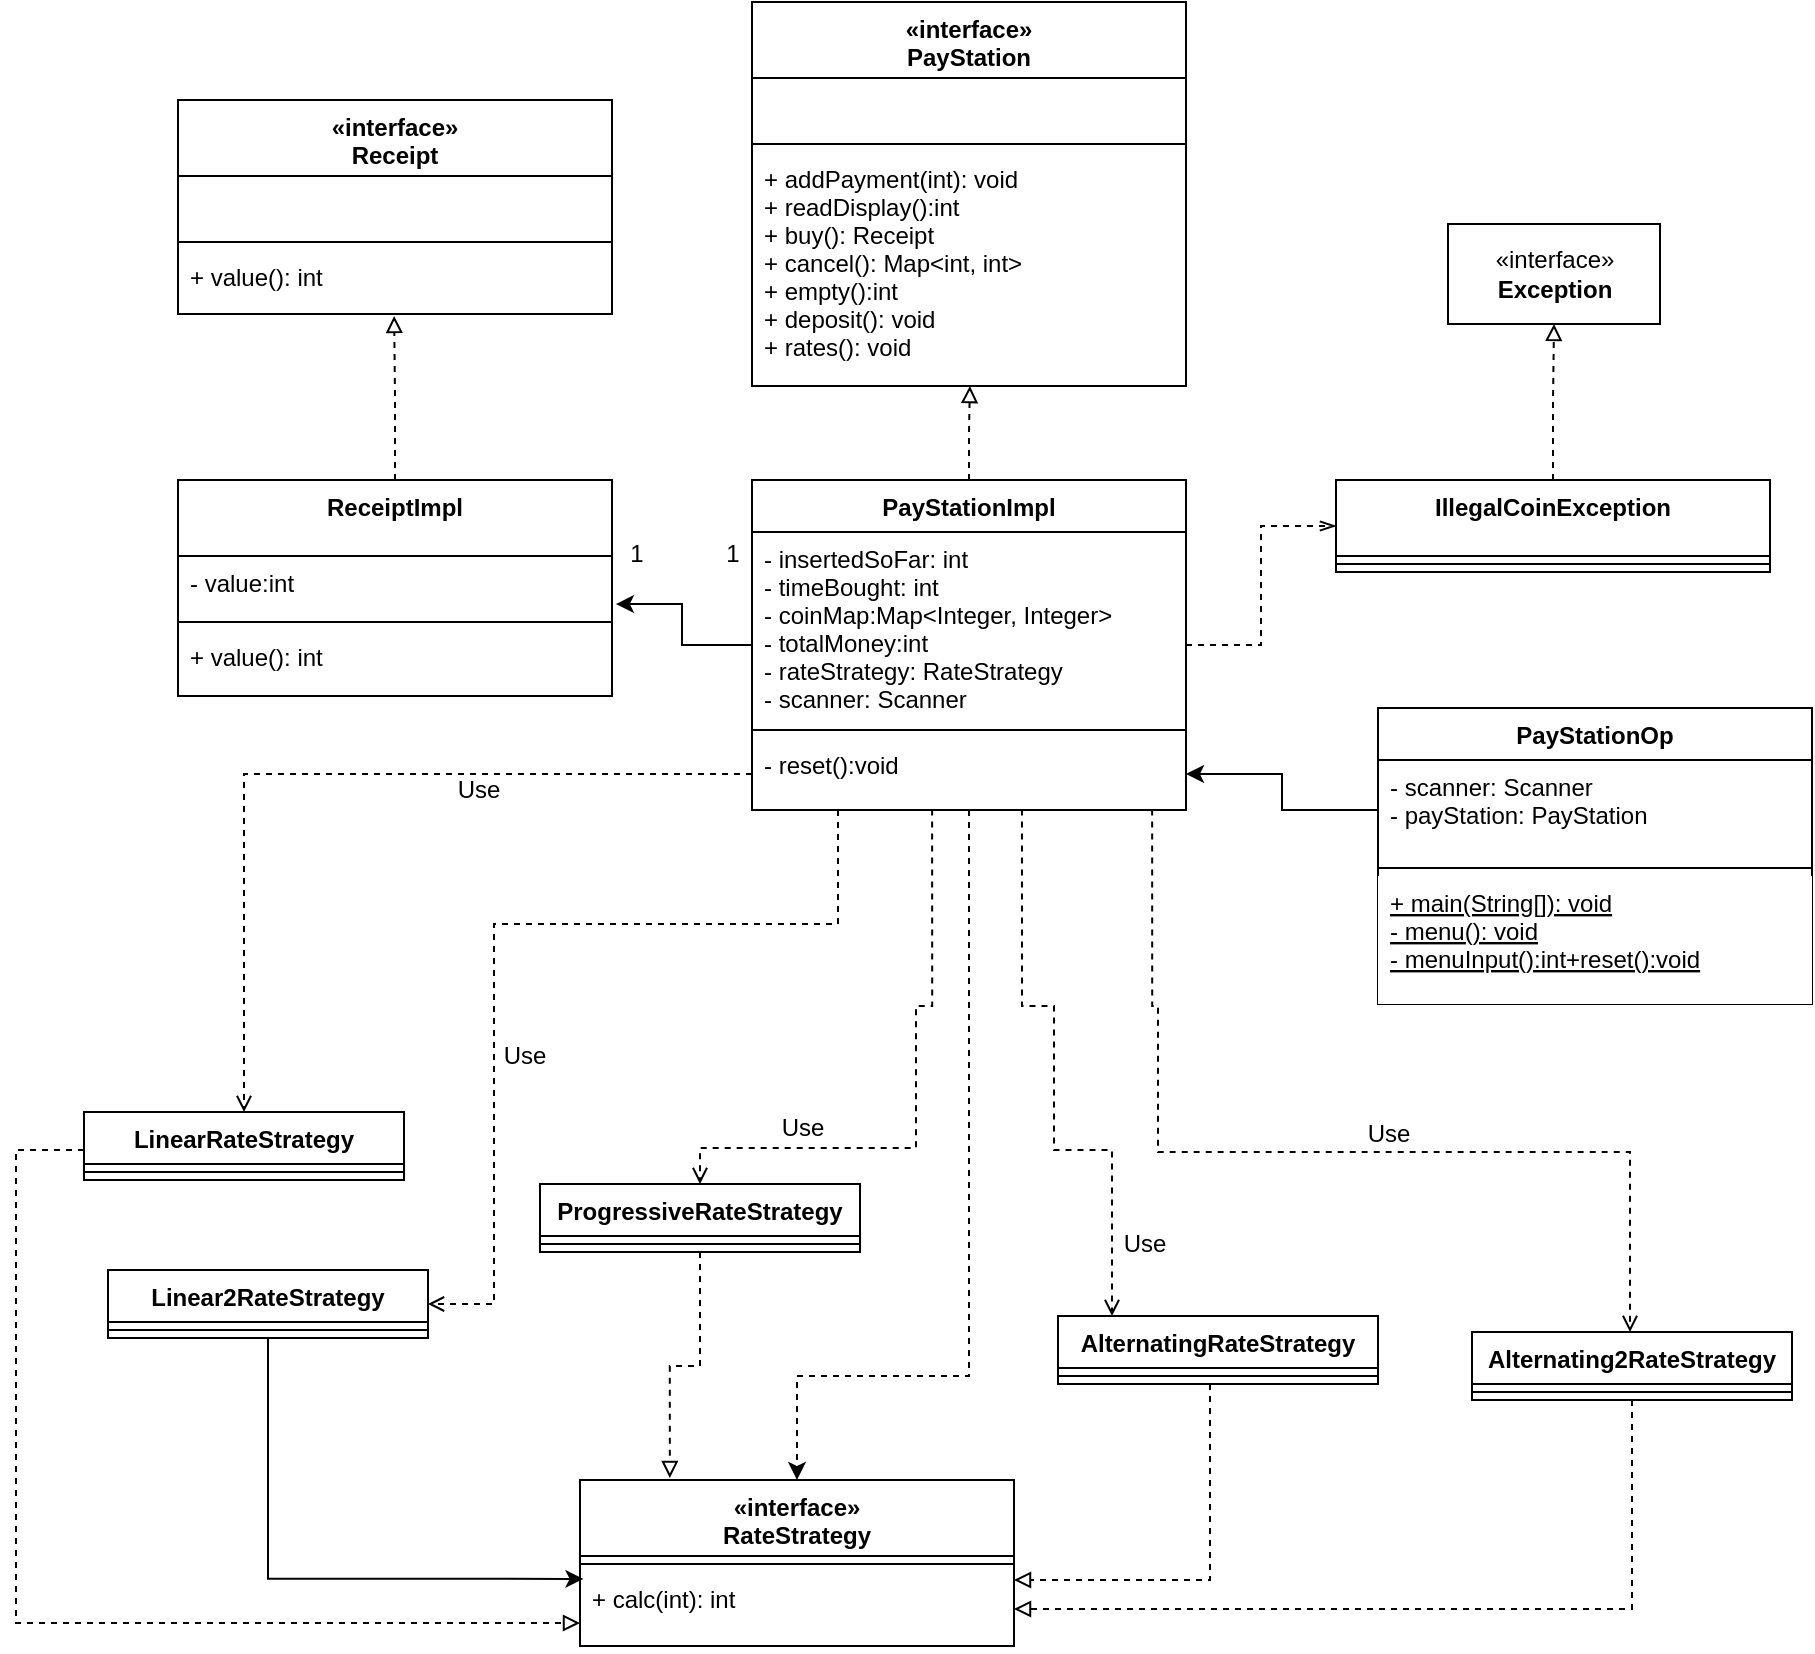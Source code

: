 <mxfile version="26.0.11">
  <diagram id="5pTPnk4X15udIdV0EkQY" name="Page-1">
    <mxGraphModel dx="2117" dy="1024" grid="0" gridSize="10" guides="1" tooltips="1" connect="1" arrows="1" fold="1" page="0" pageScale="1" pageWidth="850" pageHeight="1100" math="0" shadow="0">
      <root>
        <mxCell id="0" />
        <mxCell id="1" parent="0" />
        <mxCell id="8iII8IrtHj4zT02Lu7h3-1" value="«interface»&#xa;PayStation" style="swimlane;fontStyle=1;align=center;verticalAlign=top;childLayout=stackLayout;horizontal=1;startSize=38;horizontalStack=0;resizeParent=1;resizeParentMax=0;resizeLast=0;collapsible=1;marginBottom=0;hachureGap=4;" parent="1" vertex="1">
          <mxGeometry x="426" y="89" width="217" height="192" as="geometry" />
        </mxCell>
        <mxCell id="8iII8IrtHj4zT02Lu7h3-2" value=" &#xa;" style="text;strokeColor=none;fillColor=none;align=left;verticalAlign=top;spacingLeft=4;spacingRight=4;overflow=hidden;rotatable=0;points=[[0,0.5],[1,0.5]];portConstraint=eastwest;hachureGap=4;" parent="8iII8IrtHj4zT02Lu7h3-1" vertex="1">
          <mxGeometry y="38" width="217" height="29" as="geometry" />
        </mxCell>
        <mxCell id="8iII8IrtHj4zT02Lu7h3-3" value="" style="line;strokeWidth=1;fillColor=none;align=left;verticalAlign=middle;spacingTop=-1;spacingLeft=3;spacingRight=3;rotatable=0;labelPosition=right;points=[];portConstraint=eastwest;hachureGap=4;" parent="8iII8IrtHj4zT02Lu7h3-1" vertex="1">
          <mxGeometry y="67" width="217" height="8" as="geometry" />
        </mxCell>
        <mxCell id="8iII8IrtHj4zT02Lu7h3-4" value="+ addPayment(int): void&#xa;+ readDisplay():int&#xa;+ buy(): Receipt&#xa;+ cancel(): Map&lt;int, int&gt;&#xa;+ empty():int&#xa;+ deposit(): void&#xa;+ rates(): void&#xa;" style="text;strokeColor=none;fillColor=none;align=left;verticalAlign=top;spacingLeft=4;spacingRight=4;overflow=hidden;rotatable=0;points=[[0,0.5],[1,0.5]];portConstraint=eastwest;hachureGap=4;" parent="8iII8IrtHj4zT02Lu7h3-1" vertex="1">
          <mxGeometry y="75" width="217" height="117" as="geometry" />
        </mxCell>
        <mxCell id="D4UEPr_kbto4Egsa2P8d-41" style="edgeStyle=orthogonalEdgeStyle;rounded=0;orthogonalLoop=1;jettySize=auto;html=1;entryX=0.5;entryY=0;entryDx=0;entryDy=0;dashed=1;" edge="1" parent="1" source="8iII8IrtHj4zT02Lu7h3-5" target="eepXHNa1NFzo9ST1N9Kp-25">
          <mxGeometry relative="1" as="geometry">
            <Array as="points">
              <mxPoint x="535" y="776" />
              <mxPoint x="449" y="776" />
            </Array>
          </mxGeometry>
        </mxCell>
        <mxCell id="D4UEPr_kbto4Egsa2P8d-50" style="edgeStyle=orthogonalEdgeStyle;rounded=0;orthogonalLoop=1;jettySize=auto;html=1;entryX=0;entryY=0.5;entryDx=0;entryDy=0;dashed=1;endArrow=openThin;endFill=0;" edge="1" parent="1" source="8iII8IrtHj4zT02Lu7h3-5" target="8iII8IrtHj4zT02Lu7h3-21">
          <mxGeometry relative="1" as="geometry" />
        </mxCell>
        <mxCell id="8iII8IrtHj4zT02Lu7h3-5" value="PayStationImpl" style="swimlane;fontStyle=1;align=center;verticalAlign=top;childLayout=stackLayout;horizontal=1;startSize=26;horizontalStack=0;resizeParent=1;resizeParentMax=0;resizeLast=0;collapsible=1;marginBottom=0;hachureGap=4;" parent="1" vertex="1">
          <mxGeometry x="426" y="328" width="217" height="165" as="geometry" />
        </mxCell>
        <mxCell id="8iII8IrtHj4zT02Lu7h3-6" value="- insertedSoFar: int&#xa;- timeBought: int&#xa;- coinMap:Map&lt;Integer, Integer&gt;&#xa;- totalMoney:int&#xa;- rateStrategy: RateStrategy&#xa;- scanner: Scanner" style="text;strokeColor=none;fillColor=none;align=left;verticalAlign=top;spacingLeft=4;spacingRight=4;overflow=hidden;rotatable=0;points=[[0,0.5],[1,0.5]];portConstraint=eastwest;hachureGap=4;" parent="8iII8IrtHj4zT02Lu7h3-5" vertex="1">
          <mxGeometry y="26" width="217" height="95" as="geometry" />
        </mxCell>
        <mxCell id="8iII8IrtHj4zT02Lu7h3-7" value="" style="line;strokeWidth=1;fillColor=none;align=left;verticalAlign=middle;spacingTop=-1;spacingLeft=3;spacingRight=3;rotatable=0;labelPosition=right;points=[];portConstraint=eastwest;hachureGap=4;" parent="8iII8IrtHj4zT02Lu7h3-5" vertex="1">
          <mxGeometry y="121" width="217" height="8" as="geometry" />
        </mxCell>
        <mxCell id="8iII8IrtHj4zT02Lu7h3-8" value="- reset():void&#xa;" style="text;strokeColor=none;fillColor=none;align=left;verticalAlign=top;spacingLeft=4;spacingRight=4;overflow=hidden;rotatable=0;points=[[0,0.5],[1,0.5]];portConstraint=eastwest;hachureGap=4;" parent="8iII8IrtHj4zT02Lu7h3-5" vertex="1">
          <mxGeometry y="129" width="217" height="36" as="geometry" />
        </mxCell>
        <mxCell id="8iII8IrtHj4zT02Lu7h3-10" value="«interface»&#xa;Receipt" style="swimlane;fontStyle=1;align=center;verticalAlign=top;childLayout=stackLayout;horizontal=1;startSize=38;horizontalStack=0;resizeParent=1;resizeParentMax=0;resizeLast=0;collapsible=1;marginBottom=0;hachureGap=4;" parent="1" vertex="1">
          <mxGeometry x="139" y="138" width="217" height="107" as="geometry" />
        </mxCell>
        <mxCell id="8iII8IrtHj4zT02Lu7h3-11" value=" &#xa;" style="text;strokeColor=none;fillColor=none;align=left;verticalAlign=top;spacingLeft=4;spacingRight=4;overflow=hidden;rotatable=0;points=[[0,0.5],[1,0.5]];portConstraint=eastwest;hachureGap=4;" parent="8iII8IrtHj4zT02Lu7h3-10" vertex="1">
          <mxGeometry y="38" width="217" height="29" as="geometry" />
        </mxCell>
        <mxCell id="8iII8IrtHj4zT02Lu7h3-12" value="" style="line;strokeWidth=1;fillColor=none;align=left;verticalAlign=middle;spacingTop=-1;spacingLeft=3;spacingRight=3;rotatable=0;labelPosition=right;points=[];portConstraint=eastwest;hachureGap=4;" parent="8iII8IrtHj4zT02Lu7h3-10" vertex="1">
          <mxGeometry y="67" width="217" height="8" as="geometry" />
        </mxCell>
        <mxCell id="8iII8IrtHj4zT02Lu7h3-13" value="+ value(): int" style="text;strokeColor=none;fillColor=none;align=left;verticalAlign=top;spacingLeft=4;spacingRight=4;overflow=hidden;rotatable=0;points=[[0,0.5],[1,0.5]];portConstraint=eastwest;hachureGap=4;" parent="8iII8IrtHj4zT02Lu7h3-10" vertex="1">
          <mxGeometry y="75" width="217" height="32" as="geometry" />
        </mxCell>
        <mxCell id="8iII8IrtHj4zT02Lu7h3-14" value="ReceiptImpl" style="swimlane;fontStyle=1;align=center;verticalAlign=top;childLayout=stackLayout;horizontal=1;startSize=38;horizontalStack=0;resizeParent=1;resizeParentMax=0;resizeLast=0;collapsible=1;marginBottom=0;hachureGap=4;" parent="1" vertex="1">
          <mxGeometry x="139" y="328" width="217" height="108" as="geometry" />
        </mxCell>
        <mxCell id="8iII8IrtHj4zT02Lu7h3-15" value="- value:int" style="text;strokeColor=none;fillColor=none;align=left;verticalAlign=top;spacingLeft=4;spacingRight=4;overflow=hidden;rotatable=0;points=[[0,0.5],[1,0.5]];portConstraint=eastwest;hachureGap=4;" parent="8iII8IrtHj4zT02Lu7h3-14" vertex="1">
          <mxGeometry y="38" width="217" height="29" as="geometry" />
        </mxCell>
        <mxCell id="8iII8IrtHj4zT02Lu7h3-16" value="" style="line;strokeWidth=1;fillColor=none;align=left;verticalAlign=middle;spacingTop=-1;spacingLeft=3;spacingRight=3;rotatable=0;labelPosition=right;points=[];portConstraint=eastwest;hachureGap=4;" parent="8iII8IrtHj4zT02Lu7h3-14" vertex="1">
          <mxGeometry y="67" width="217" height="8" as="geometry" />
        </mxCell>
        <mxCell id="8iII8IrtHj4zT02Lu7h3-17" value="+ value(): int" style="text;strokeColor=none;fillColor=none;align=left;verticalAlign=top;spacingLeft=4;spacingRight=4;overflow=hidden;rotatable=0;points=[[0,0.5],[1,0.5]];portConstraint=eastwest;hachureGap=4;" parent="8iII8IrtHj4zT02Lu7h3-14" vertex="1">
          <mxGeometry y="75" width="217" height="33" as="geometry" />
        </mxCell>
        <mxCell id="8iII8IrtHj4zT02Lu7h3-20" value="«interface»&lt;br&gt;&lt;div&gt;&lt;b&gt;Exception&lt;/b&gt;&lt;/div&gt;" style="html=1;hachureGap=4;" parent="1" vertex="1">
          <mxGeometry x="774" y="200" width="106" height="50" as="geometry" />
        </mxCell>
        <mxCell id="D4UEPr_kbto4Egsa2P8d-37" style="edgeStyle=orthogonalEdgeStyle;rounded=0;orthogonalLoop=1;jettySize=auto;html=1;entryX=0.5;entryY=1;entryDx=0;entryDy=0;dashed=1;endArrow=block;endFill=0;" edge="1" parent="1" source="8iII8IrtHj4zT02Lu7h3-21" target="8iII8IrtHj4zT02Lu7h3-20">
          <mxGeometry relative="1" as="geometry" />
        </mxCell>
        <mxCell id="8iII8IrtHj4zT02Lu7h3-21" value="IllegalCoinException" style="swimlane;fontStyle=1;align=center;verticalAlign=top;childLayout=stackLayout;horizontal=1;startSize=38;horizontalStack=0;resizeParent=1;resizeParentMax=0;resizeLast=0;collapsible=1;marginBottom=0;hachureGap=4;" parent="1" vertex="1">
          <mxGeometry x="718" y="328" width="217" height="46" as="geometry" />
        </mxCell>
        <mxCell id="8iII8IrtHj4zT02Lu7h3-23" value="" style="line;strokeWidth=1;fillColor=none;align=left;verticalAlign=middle;spacingTop=-1;spacingLeft=3;spacingRight=3;rotatable=0;labelPosition=right;points=[];portConstraint=eastwest;hachureGap=4;" parent="8iII8IrtHj4zT02Lu7h3-21" vertex="1">
          <mxGeometry y="38" width="217" height="8" as="geometry" />
        </mxCell>
        <mxCell id="8iII8IrtHj4zT02Lu7h3-28" value="1" style="text;html=1;align=center;verticalAlign=middle;resizable=0;points=[];autosize=1;strokeColor=none;fillColor=none;hachureGap=4;" parent="1" vertex="1">
          <mxGeometry x="359" y="356" width="17" height="18" as="geometry" />
        </mxCell>
        <mxCell id="8iII8IrtHj4zT02Lu7h3-29" value="1" style="text;html=1;align=center;verticalAlign=middle;resizable=0;points=[];autosize=1;strokeColor=none;fillColor=none;hachureGap=4;" parent="1" vertex="1">
          <mxGeometry x="407" y="356" width="17" height="18" as="geometry" />
        </mxCell>
        <mxCell id="eepXHNa1NFzo9ST1N9Kp-21" value="PayStationOp" style="swimlane;fontStyle=1;align=center;verticalAlign=top;childLayout=stackLayout;horizontal=1;startSize=26;horizontalStack=0;resizeParent=1;resizeParentMax=0;resizeLast=0;collapsible=1;marginBottom=0;hachureGap=4;" parent="1" vertex="1">
          <mxGeometry x="739" y="442" width="217" height="148" as="geometry" />
        </mxCell>
        <mxCell id="eepXHNa1NFzo9ST1N9Kp-22" value="- scanner: Scanner&#xa;- payStation: PayStation" style="text;strokeColor=none;fillColor=none;align=left;verticalAlign=top;spacingLeft=4;spacingRight=4;overflow=hidden;rotatable=0;points=[[0,0.5],[1,0.5]];portConstraint=eastwest;hachureGap=4;" parent="eepXHNa1NFzo9ST1N9Kp-21" vertex="1">
          <mxGeometry y="26" width="217" height="50" as="geometry" />
        </mxCell>
        <mxCell id="eepXHNa1NFzo9ST1N9Kp-23" value="" style="line;strokeWidth=1;fillColor=none;align=left;verticalAlign=middle;spacingTop=-1;spacingLeft=3;spacingRight=3;rotatable=0;labelPosition=right;points=[];portConstraint=eastwest;hachureGap=4;" parent="eepXHNa1NFzo9ST1N9Kp-21" vertex="1">
          <mxGeometry y="76" width="217" height="8" as="geometry" />
        </mxCell>
        <mxCell id="eepXHNa1NFzo9ST1N9Kp-24" value="+ main(String[]): void&#xa;- menu(): void&#xa;- menuInput():int+reset():void" style="text;strokeColor=none;fillColor=default;align=left;verticalAlign=top;spacingLeft=4;spacingRight=4;overflow=hidden;rotatable=0;points=[[0,0.5],[1,0.5]];portConstraint=eastwest;hachureGap=4;fontStyle=4" parent="eepXHNa1NFzo9ST1N9Kp-21" vertex="1">
          <mxGeometry y="84" width="217" height="64" as="geometry" />
        </mxCell>
        <mxCell id="eepXHNa1NFzo9ST1N9Kp-25" value="«interface»&#xa;RateStrategy" style="swimlane;fontStyle=1;align=center;verticalAlign=top;childLayout=stackLayout;horizontal=1;startSize=38;horizontalStack=0;resizeParent=1;resizeParentMax=0;resizeLast=0;collapsible=1;marginBottom=0;hachureGap=4;" parent="1" vertex="1">
          <mxGeometry x="340" y="828" width="217" height="83" as="geometry" />
        </mxCell>
        <mxCell id="eepXHNa1NFzo9ST1N9Kp-27" value="" style="line;strokeWidth=1;fillColor=none;align=left;verticalAlign=middle;spacingTop=-1;spacingLeft=3;spacingRight=3;rotatable=0;labelPosition=right;points=[];portConstraint=eastwest;hachureGap=4;" parent="eepXHNa1NFzo9ST1N9Kp-25" vertex="1">
          <mxGeometry y="38" width="217" height="8" as="geometry" />
        </mxCell>
        <mxCell id="eepXHNa1NFzo9ST1N9Kp-28" value="+ calc(int): int" style="text;strokeColor=none;fillColor=none;align=left;verticalAlign=top;spacingLeft=4;spacingRight=4;overflow=hidden;rotatable=0;points=[[0,0.5],[1,0.5]];portConstraint=eastwest;hachureGap=4;" parent="eepXHNa1NFzo9ST1N9Kp-25" vertex="1">
          <mxGeometry y="46" width="217" height="37" as="geometry" />
        </mxCell>
        <mxCell id="D4UEPr_kbto4Egsa2P8d-10" value="ProgressiveRateStrategy" style="swimlane;fontStyle=1;align=center;verticalAlign=top;childLayout=stackLayout;horizontal=1;startSize=26;horizontalStack=0;resizeParent=1;resizeParentMax=0;resizeLast=0;collapsible=1;marginBottom=0;whiteSpace=wrap;html=1;" vertex="1" parent="1">
          <mxGeometry x="320" y="680" width="160" height="34" as="geometry">
            <mxRectangle x="320" y="680" width="168" height="26" as="alternateBounds" />
          </mxGeometry>
        </mxCell>
        <mxCell id="D4UEPr_kbto4Egsa2P8d-12" value="" style="line;strokeWidth=1;fillColor=none;align=left;verticalAlign=middle;spacingTop=-1;spacingLeft=3;spacingRight=3;rotatable=0;labelPosition=right;points=[];portConstraint=eastwest;strokeColor=inherit;" vertex="1" parent="D4UEPr_kbto4Egsa2P8d-10">
          <mxGeometry y="26" width="160" height="8" as="geometry" />
        </mxCell>
        <mxCell id="D4UEPr_kbto4Egsa2P8d-55" style="edgeStyle=orthogonalEdgeStyle;rounded=0;orthogonalLoop=1;jettySize=auto;html=1;entryX=0;entryY=0.5;entryDx=0;entryDy=0;dashed=1;endArrow=block;endFill=0;" edge="1" parent="1">
          <mxGeometry relative="1" as="geometry">
            <mxPoint x="92" y="663" as="sourcePoint" />
            <mxPoint x="340" y="899.5" as="targetPoint" />
            <Array as="points">
              <mxPoint x="58" y="663" />
              <mxPoint x="58" y="900" />
            </Array>
          </mxGeometry>
        </mxCell>
        <mxCell id="D4UEPr_kbto4Egsa2P8d-14" value="LinearRateStrategy" style="swimlane;fontStyle=1;align=center;verticalAlign=top;childLayout=stackLayout;horizontal=1;startSize=26;horizontalStack=0;resizeParent=1;resizeParentMax=0;resizeLast=0;collapsible=1;marginBottom=0;whiteSpace=wrap;html=1;" vertex="1" parent="1">
          <mxGeometry x="92" y="644" width="160" height="34" as="geometry" />
        </mxCell>
        <mxCell id="D4UEPr_kbto4Egsa2P8d-15" value="" style="line;strokeWidth=1;fillColor=none;align=left;verticalAlign=middle;spacingTop=-1;spacingLeft=3;spacingRight=3;rotatable=0;labelPosition=right;points=[];portConstraint=eastwest;strokeColor=inherit;" vertex="1" parent="D4UEPr_kbto4Egsa2P8d-14">
          <mxGeometry y="26" width="160" height="8" as="geometry" />
        </mxCell>
        <mxCell id="D4UEPr_kbto4Egsa2P8d-17" value="Linear2RateStrategy" style="swimlane;fontStyle=1;align=center;verticalAlign=top;childLayout=stackLayout;horizontal=1;startSize=26;horizontalStack=0;resizeParent=1;resizeParentMax=0;resizeLast=0;collapsible=1;marginBottom=0;whiteSpace=wrap;html=1;" vertex="1" parent="1">
          <mxGeometry x="104" y="723" width="160" height="34" as="geometry" />
        </mxCell>
        <mxCell id="D4UEPr_kbto4Egsa2P8d-18" value="" style="line;strokeWidth=1;fillColor=none;align=left;verticalAlign=middle;spacingTop=-1;spacingLeft=3;spacingRight=3;rotatable=0;labelPosition=right;points=[];portConstraint=eastwest;strokeColor=inherit;" vertex="1" parent="D4UEPr_kbto4Egsa2P8d-17">
          <mxGeometry y="26" width="160" height="8" as="geometry" />
        </mxCell>
        <mxCell id="D4UEPr_kbto4Egsa2P8d-20" value="AlternatingRateStrategy" style="swimlane;fontStyle=1;align=center;verticalAlign=top;childLayout=stackLayout;horizontal=1;startSize=26;horizontalStack=0;resizeParent=1;resizeParentMax=0;resizeLast=0;collapsible=1;marginBottom=0;whiteSpace=wrap;html=1;" vertex="1" parent="1">
          <mxGeometry x="579" y="746" width="160" height="34" as="geometry" />
        </mxCell>
        <mxCell id="D4UEPr_kbto4Egsa2P8d-21" value="" style="line;strokeWidth=1;fillColor=none;align=left;verticalAlign=middle;spacingTop=-1;spacingLeft=3;spacingRight=3;rotatable=0;labelPosition=right;points=[];portConstraint=eastwest;strokeColor=inherit;" vertex="1" parent="D4UEPr_kbto4Egsa2P8d-20">
          <mxGeometry y="26" width="160" height="8" as="geometry" />
        </mxCell>
        <mxCell id="D4UEPr_kbto4Egsa2P8d-53" style="edgeStyle=orthogonalEdgeStyle;rounded=0;orthogonalLoop=1;jettySize=auto;html=1;entryX=1;entryY=0.5;entryDx=0;entryDy=0;dashed=1;endArrow=block;endFill=0;" edge="1" parent="1" source="D4UEPr_kbto4Egsa2P8d-23" target="eepXHNa1NFzo9ST1N9Kp-28">
          <mxGeometry relative="1" as="geometry" />
        </mxCell>
        <mxCell id="D4UEPr_kbto4Egsa2P8d-23" value="Alternating2RateStrategy" style="swimlane;fontStyle=1;align=center;verticalAlign=top;childLayout=stackLayout;horizontal=1;startSize=26;horizontalStack=0;resizeParent=1;resizeParentMax=0;resizeLast=0;collapsible=1;marginBottom=0;whiteSpace=wrap;html=1;" vertex="1" parent="1">
          <mxGeometry x="786" y="754" width="160" height="34" as="geometry" />
        </mxCell>
        <mxCell id="D4UEPr_kbto4Egsa2P8d-24" value="" style="line;strokeWidth=1;fillColor=none;align=left;verticalAlign=middle;spacingTop=-1;spacingLeft=3;spacingRight=3;rotatable=0;labelPosition=right;points=[];portConstraint=eastwest;strokeColor=inherit;" vertex="1" parent="D4UEPr_kbto4Egsa2P8d-23">
          <mxGeometry y="26" width="160" height="8" as="geometry" />
        </mxCell>
        <mxCell id="D4UEPr_kbto4Egsa2P8d-36" style="edgeStyle=orthogonalEdgeStyle;rounded=0;orthogonalLoop=1;jettySize=auto;html=1;entryX=0.498;entryY=1.031;entryDx=0;entryDy=0;entryPerimeter=0;dashed=1;endArrow=block;endFill=0;" edge="1" parent="1" source="8iII8IrtHj4zT02Lu7h3-14" target="8iII8IrtHj4zT02Lu7h3-13">
          <mxGeometry relative="1" as="geometry" />
        </mxCell>
        <mxCell id="D4UEPr_kbto4Egsa2P8d-38" style="edgeStyle=orthogonalEdgeStyle;rounded=0;orthogonalLoop=1;jettySize=auto;html=1;entryX=0.502;entryY=1;entryDx=0;entryDy=0;entryPerimeter=0;dashed=1;endArrow=block;endFill=0;" edge="1" parent="1" source="8iII8IrtHj4zT02Lu7h3-5" target="8iII8IrtHj4zT02Lu7h3-4">
          <mxGeometry relative="1" as="geometry" />
        </mxCell>
        <mxCell id="D4UEPr_kbto4Egsa2P8d-39" style="edgeStyle=orthogonalEdgeStyle;rounded=0;orthogonalLoop=1;jettySize=auto;html=1;entryX=1.009;entryY=0.828;entryDx=0;entryDy=0;entryPerimeter=0;" edge="1" parent="1" source="8iII8IrtHj4zT02Lu7h3-5" target="8iII8IrtHj4zT02Lu7h3-15">
          <mxGeometry relative="1" as="geometry" />
        </mxCell>
        <mxCell id="D4UEPr_kbto4Egsa2P8d-43" style="edgeStyle=orthogonalEdgeStyle;rounded=0;orthogonalLoop=1;jettySize=auto;html=1;exitX=0.622;exitY=0.993;exitDx=0;exitDy=0;exitPerimeter=0;dashed=1;endArrow=open;endFill=0;" edge="1" parent="1" source="8iII8IrtHj4zT02Lu7h3-8" target="D4UEPr_kbto4Egsa2P8d-20">
          <mxGeometry relative="1" as="geometry">
            <Array as="points">
              <mxPoint x="577" y="591" />
              <mxPoint x="577" y="663" />
              <mxPoint x="606" y="663" />
            </Array>
          </mxGeometry>
        </mxCell>
        <mxCell id="D4UEPr_kbto4Egsa2P8d-44" style="edgeStyle=orthogonalEdgeStyle;rounded=0;orthogonalLoop=1;jettySize=auto;html=1;exitX=0.922;exitY=0.993;exitDx=0;exitDy=0;exitPerimeter=0;dashed=1;endArrow=open;endFill=0;" edge="1" parent="1" source="8iII8IrtHj4zT02Lu7h3-8" target="D4UEPr_kbto4Egsa2P8d-23">
          <mxGeometry relative="1" as="geometry">
            <Array as="points">
              <mxPoint x="629" y="591" />
              <mxPoint x="629" y="664" />
              <mxPoint x="865" y="664" />
            </Array>
          </mxGeometry>
        </mxCell>
        <mxCell id="D4UEPr_kbto4Egsa2P8d-45" style="edgeStyle=orthogonalEdgeStyle;rounded=0;orthogonalLoop=1;jettySize=auto;html=1;exitX=0.415;exitY=0.993;exitDx=0;exitDy=0;exitPerimeter=0;dashed=1;endArrow=open;endFill=0;" edge="1" parent="1" source="8iII8IrtHj4zT02Lu7h3-8" target="D4UEPr_kbto4Egsa2P8d-10">
          <mxGeometry relative="1" as="geometry">
            <Array as="points">
              <mxPoint x="508" y="591" />
              <mxPoint x="508" y="662" />
              <mxPoint x="400" y="662" />
            </Array>
          </mxGeometry>
        </mxCell>
        <mxCell id="D4UEPr_kbto4Egsa2P8d-46" style="edgeStyle=orthogonalEdgeStyle;rounded=0;orthogonalLoop=1;jettySize=auto;html=1;dashed=1;endArrow=open;endFill=0;" edge="1" parent="1" source="8iII8IrtHj4zT02Lu7h3-8" target="D4UEPr_kbto4Egsa2P8d-14">
          <mxGeometry relative="1" as="geometry" />
        </mxCell>
        <mxCell id="D4UEPr_kbto4Egsa2P8d-48" style="edgeStyle=orthogonalEdgeStyle;rounded=0;orthogonalLoop=1;jettySize=auto;html=1;dashed=1;endArrow=open;endFill=0;" edge="1" parent="1" source="8iII8IrtHj4zT02Lu7h3-8" target="D4UEPr_kbto4Egsa2P8d-17">
          <mxGeometry relative="1" as="geometry">
            <Array as="points">
              <mxPoint x="469" y="550" />
              <mxPoint x="297" y="550" />
              <mxPoint x="297" y="740" />
            </Array>
          </mxGeometry>
        </mxCell>
        <mxCell id="D4UEPr_kbto4Egsa2P8d-57" style="edgeStyle=orthogonalEdgeStyle;rounded=0;orthogonalLoop=1;jettySize=auto;html=1;dashed=1;endArrow=block;endFill=0;" edge="1" parent="1">
          <mxGeometry relative="1" as="geometry">
            <mxPoint x="655" y="780" as="sourcePoint" />
            <mxPoint x="557" y="878" as="targetPoint" />
            <Array as="points">
              <mxPoint x="655" y="878" />
            </Array>
          </mxGeometry>
        </mxCell>
        <mxCell id="D4UEPr_kbto4Egsa2P8d-59" style="edgeStyle=orthogonalEdgeStyle;rounded=0;orthogonalLoop=1;jettySize=auto;html=1;entryX=0.207;entryY=-0.012;entryDx=0;entryDy=0;entryPerimeter=0;dashed=1;endArrow=block;endFill=0;" edge="1" parent="1" source="D4UEPr_kbto4Egsa2P8d-10" target="eepXHNa1NFzo9ST1N9Kp-25">
          <mxGeometry relative="1" as="geometry" />
        </mxCell>
        <mxCell id="D4UEPr_kbto4Egsa2P8d-60" style="edgeStyle=orthogonalEdgeStyle;rounded=0;orthogonalLoop=1;jettySize=auto;html=1;" edge="1" parent="1" source="eepXHNa1NFzo9ST1N9Kp-22" target="8iII8IrtHj4zT02Lu7h3-8">
          <mxGeometry relative="1" as="geometry" />
        </mxCell>
        <mxCell id="D4UEPr_kbto4Egsa2P8d-61" value="Use" style="text;html=1;align=center;verticalAlign=middle;resizable=0;points=[];autosize=1;strokeColor=none;fillColor=none;" vertex="1" parent="1">
          <mxGeometry x="269" y="470" width="39" height="26" as="geometry" />
        </mxCell>
        <mxCell id="D4UEPr_kbto4Egsa2P8d-62" value="Use" style="text;html=1;align=center;verticalAlign=middle;resizable=0;points=[];autosize=1;strokeColor=none;fillColor=none;" vertex="1" parent="1">
          <mxGeometry x="292" y="603" width="39" height="26" as="geometry" />
        </mxCell>
        <mxCell id="D4UEPr_kbto4Egsa2P8d-63" value="Use" style="text;html=1;align=center;verticalAlign=middle;resizable=0;points=[];autosize=1;strokeColor=none;fillColor=none;" vertex="1" parent="1">
          <mxGeometry x="431" y="639" width="39" height="26" as="geometry" />
        </mxCell>
        <mxCell id="D4UEPr_kbto4Egsa2P8d-64" value="Use" style="text;html=1;align=center;verticalAlign=middle;resizable=0;points=[];autosize=1;strokeColor=none;fillColor=none;" vertex="1" parent="1">
          <mxGeometry x="602" y="697" width="39" height="26" as="geometry" />
        </mxCell>
        <mxCell id="D4UEPr_kbto4Egsa2P8d-65" value="Use" style="text;html=1;align=center;verticalAlign=middle;resizable=0;points=[];autosize=1;strokeColor=none;fillColor=none;" vertex="1" parent="1">
          <mxGeometry x="724" y="642" width="39" height="26" as="geometry" />
        </mxCell>
        <mxCell id="D4UEPr_kbto4Egsa2P8d-67" style="edgeStyle=orthogonalEdgeStyle;rounded=0;orthogonalLoop=1;jettySize=auto;html=1;entryX=0.008;entryY=0.093;entryDx=0;entryDy=0;entryPerimeter=0;" edge="1" parent="1" source="D4UEPr_kbto4Egsa2P8d-17" target="eepXHNa1NFzo9ST1N9Kp-28">
          <mxGeometry relative="1" as="geometry" />
        </mxCell>
      </root>
    </mxGraphModel>
  </diagram>
</mxfile>
